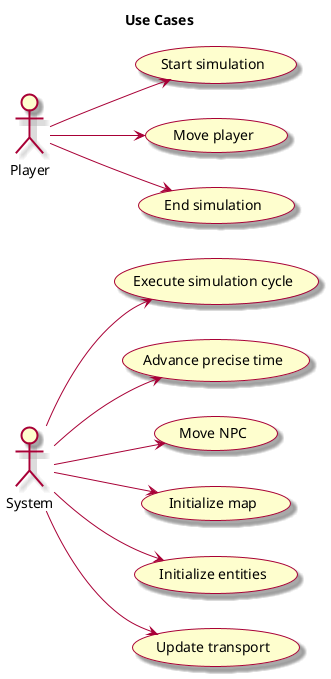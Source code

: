 @startuml Diagrama de CDU

skin rose
left to right direction
title Use Cases

actor System as system

Player --> (Start simulation)
Player --> (Move player)

system --> (Execute simulation cycle)
system --> (Advance precise time)
system --> (Move NPC)
system --> (Initialize map)
system --> (Initialize entities)
system --> (Update transport)

Player --> (End simulation)

@enduml
